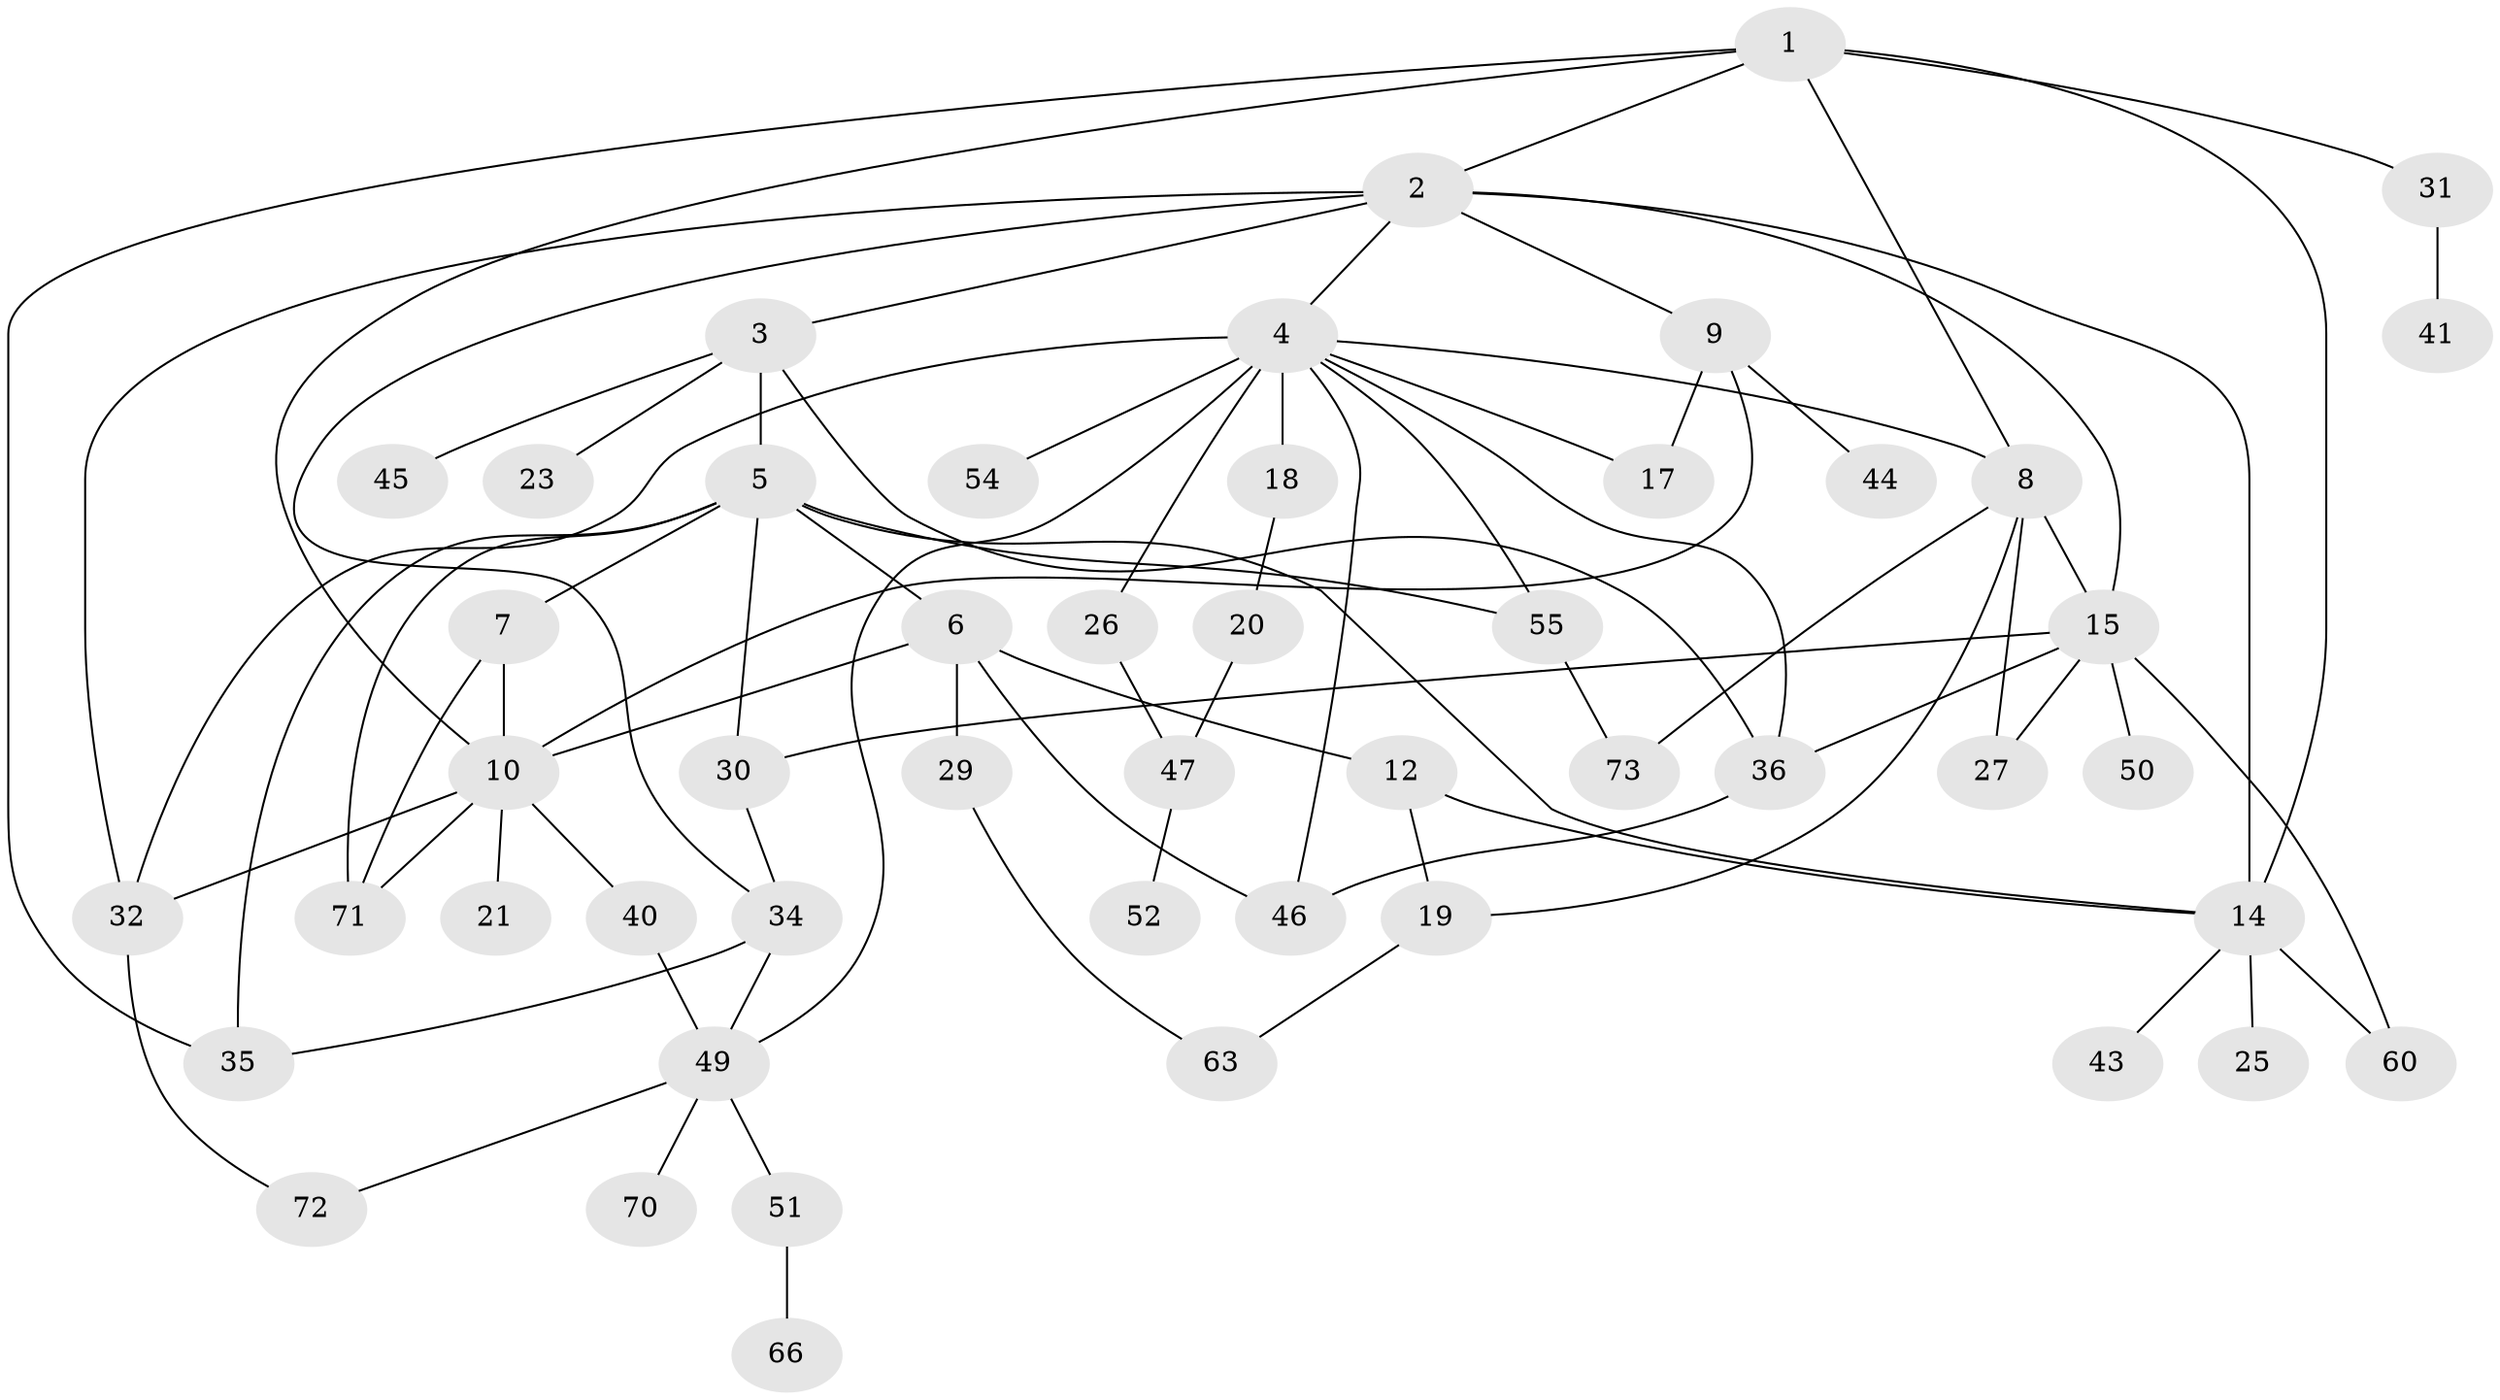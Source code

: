 // original degree distribution, {5: 0.05333333333333334, 9: 0.04, 4: 0.12, 7: 0.013333333333333334, 6: 0.04, 3: 0.18666666666666668, 2: 0.36, 1: 0.18666666666666668}
// Generated by graph-tools (version 1.1) at 2025/41/03/06/25 10:41:26]
// undirected, 49 vertices, 79 edges
graph export_dot {
graph [start="1"]
  node [color=gray90,style=filled];
  1 [super="+13"];
  2 [super="+74"];
  3 [super="+22"];
  4 [super="+16"];
  5 [super="+65"];
  6 [super="+69"];
  7 [super="+68"];
  8 [super="+11"];
  9 [super="+57"];
  10 [super="+53"];
  12 [super="+42"];
  14 [super="+24"];
  15 [super="+33"];
  17;
  18 [super="+67"];
  19 [super="+28"];
  20 [super="+38"];
  21;
  23;
  25;
  26 [super="+48"];
  27;
  29;
  30;
  31;
  32 [super="+58"];
  34;
  35 [super="+39"];
  36 [super="+37"];
  40;
  41 [super="+56"];
  43;
  44;
  45;
  46 [super="+62"];
  47;
  49 [super="+61"];
  50;
  51 [super="+59"];
  52;
  54;
  55 [super="+75"];
  60 [super="+64"];
  63;
  66;
  70;
  71;
  72;
  73;
  1 -- 2;
  1 -- 8;
  1 -- 31;
  1 -- 35;
  1 -- 10;
  1 -- 14;
  2 -- 3;
  2 -- 4;
  2 -- 9;
  2 -- 34;
  2 -- 15;
  2 -- 32;
  2 -- 14;
  3 -- 5 [weight=2];
  3 -- 45;
  3 -- 23;
  3 -- 36;
  4 -- 49;
  4 -- 54;
  4 -- 17;
  4 -- 32 [weight=2];
  4 -- 18 [weight=2];
  4 -- 55;
  4 -- 26;
  4 -- 8;
  4 -- 36;
  4 -- 46;
  5 -- 6;
  5 -- 7;
  5 -- 30;
  5 -- 55;
  5 -- 14;
  5 -- 71;
  5 -- 35;
  6 -- 12;
  6 -- 29;
  6 -- 46;
  6 -- 10;
  7 -- 10;
  7 -- 71;
  8 -- 19;
  8 -- 73;
  8 -- 27;
  8 -- 15;
  9 -- 17;
  9 -- 44;
  9 -- 10;
  10 -- 21 [weight=2];
  10 -- 40;
  10 -- 71;
  10 -- 32;
  12 -- 14;
  12 -- 19;
  14 -- 25;
  14 -- 43;
  14 -- 60;
  15 -- 50;
  15 -- 36;
  15 -- 27;
  15 -- 60;
  15 -- 30;
  18 -- 20;
  19 -- 63;
  20 -- 47;
  26 -- 47;
  29 -- 63;
  30 -- 34;
  31 -- 41;
  32 -- 72;
  34 -- 35;
  34 -- 49;
  36 -- 46;
  40 -- 49;
  47 -- 52;
  49 -- 51;
  49 -- 72;
  49 -- 70;
  51 -- 66;
  55 -- 73;
}
